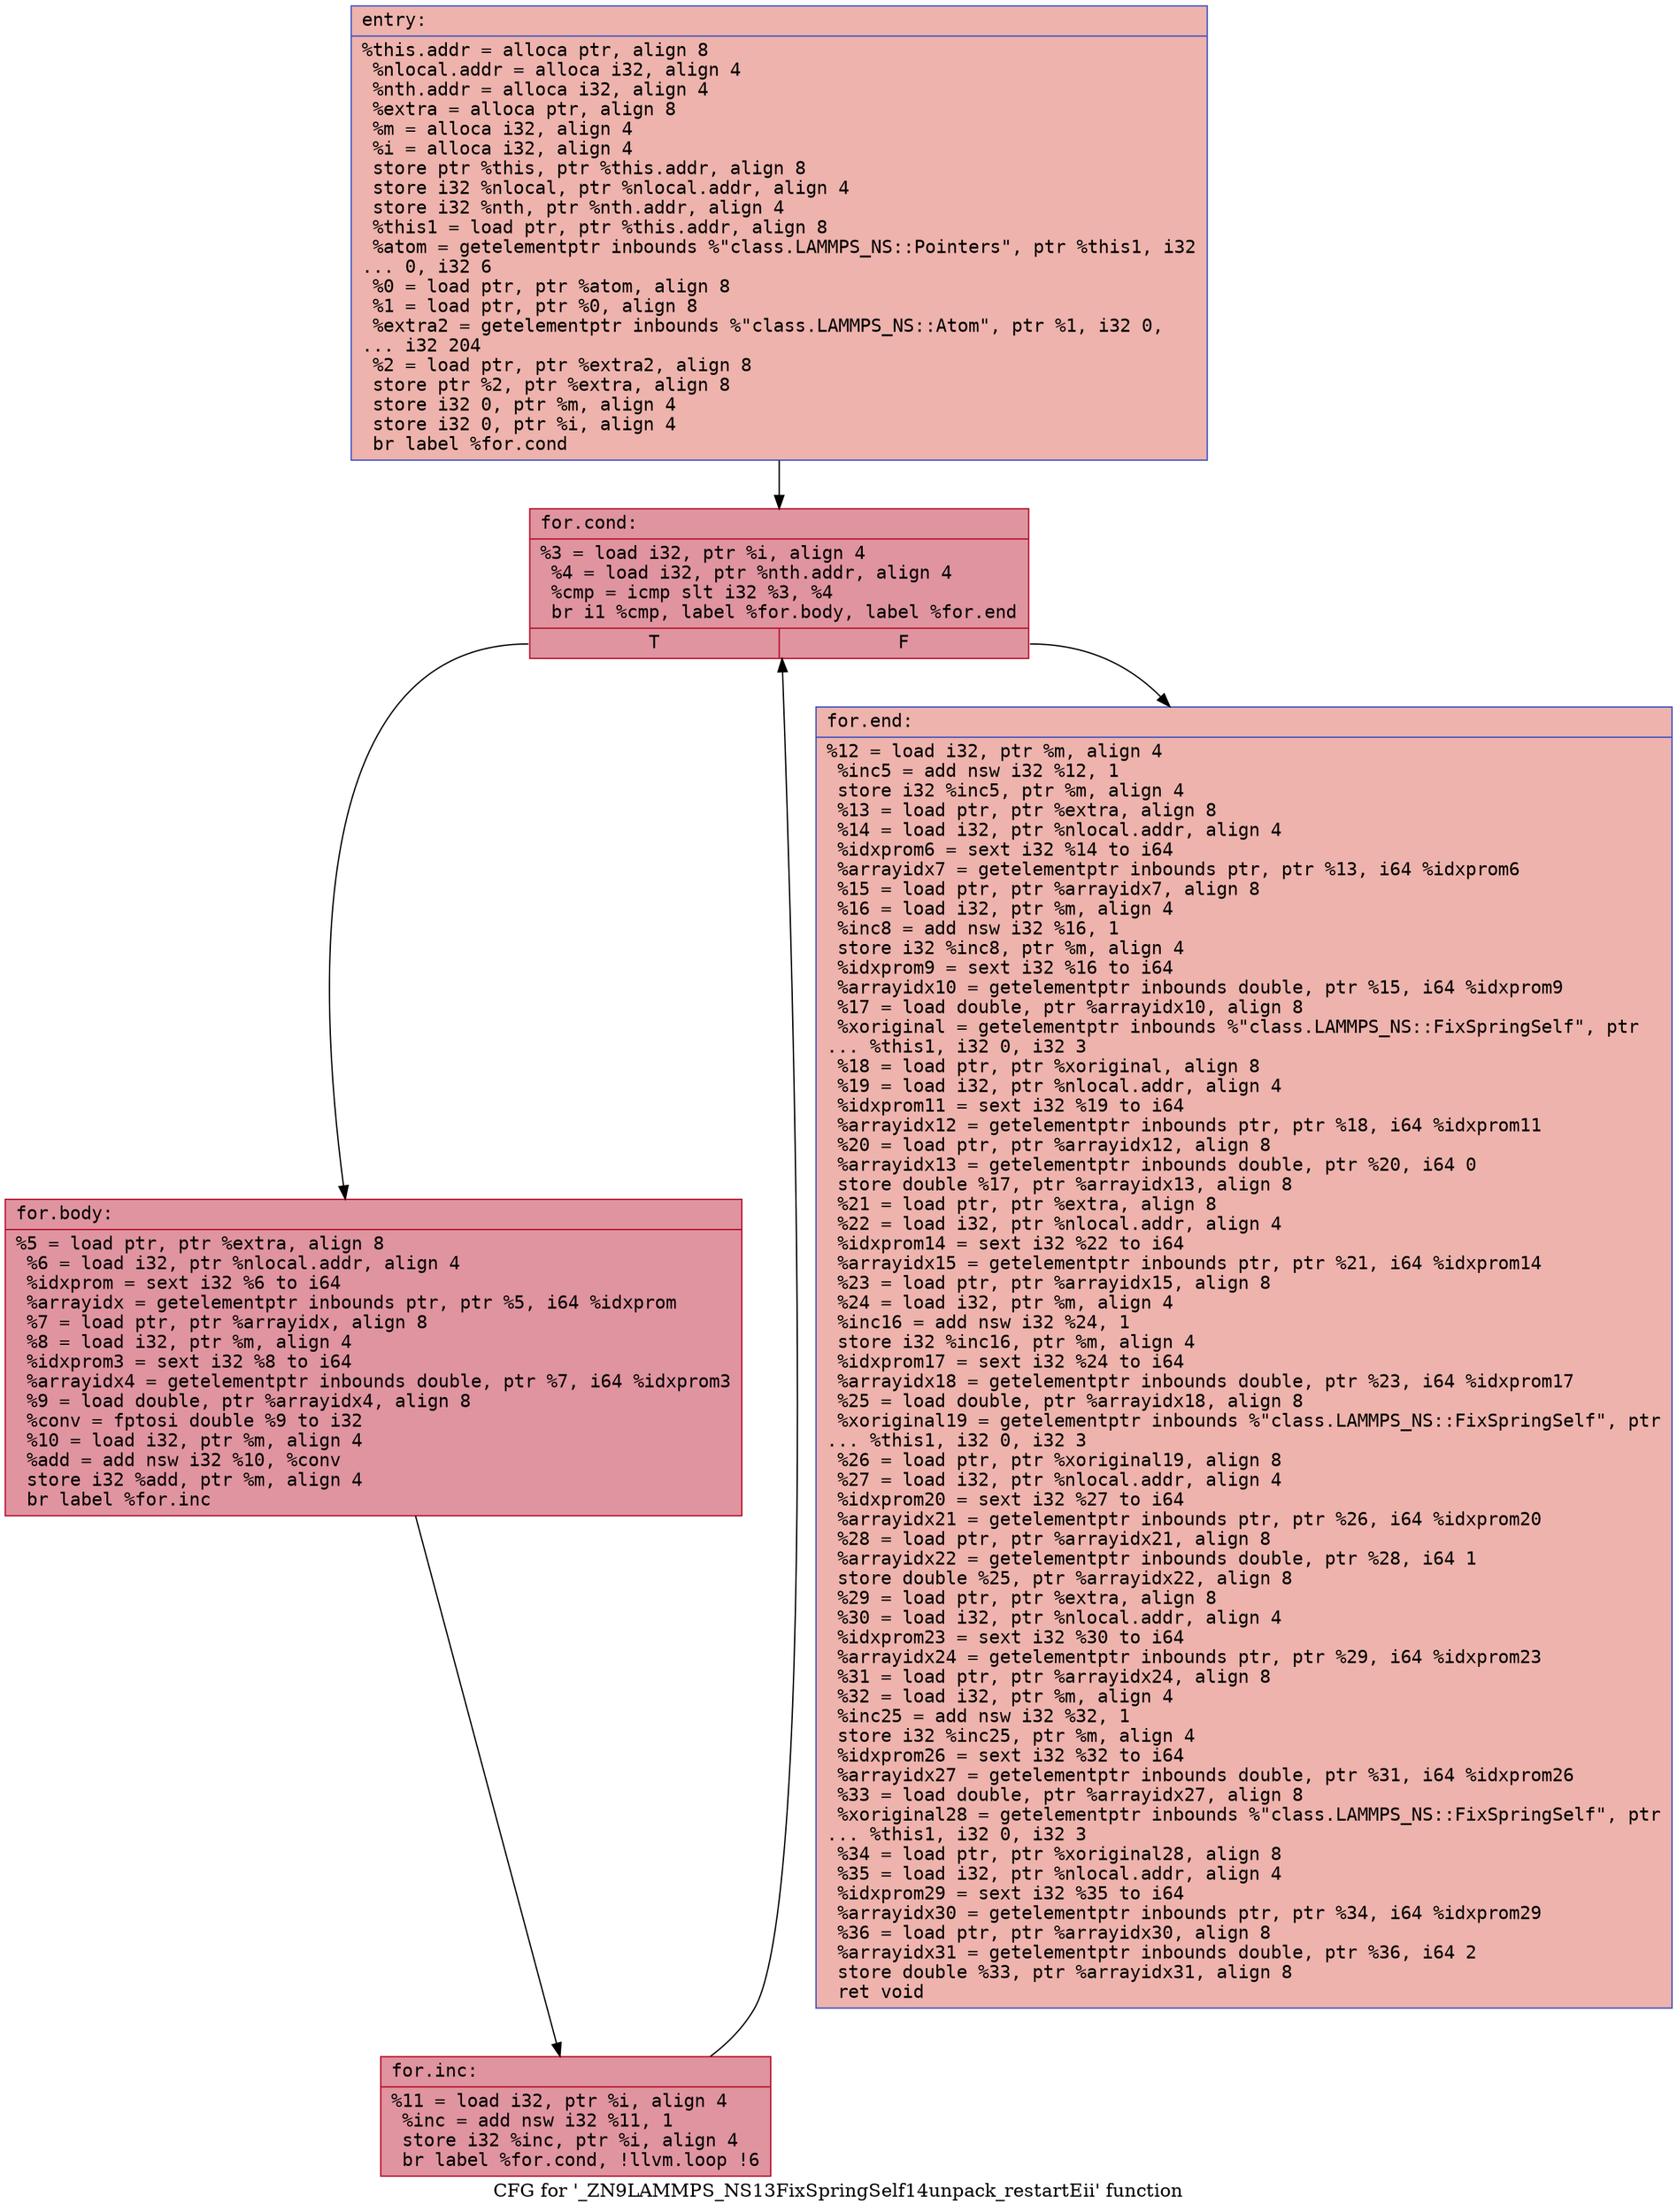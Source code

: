 digraph "CFG for '_ZN9LAMMPS_NS13FixSpringSelf14unpack_restartEii' function" {
	label="CFG for '_ZN9LAMMPS_NS13FixSpringSelf14unpack_restartEii' function";

	Node0x5622f8d2dd20 [shape=record,color="#3d50c3ff", style=filled, fillcolor="#d6524470" fontname="Courier",label="{entry:\l|  %this.addr = alloca ptr, align 8\l  %nlocal.addr = alloca i32, align 4\l  %nth.addr = alloca i32, align 4\l  %extra = alloca ptr, align 8\l  %m = alloca i32, align 4\l  %i = alloca i32, align 4\l  store ptr %this, ptr %this.addr, align 8\l  store i32 %nlocal, ptr %nlocal.addr, align 4\l  store i32 %nth, ptr %nth.addr, align 4\l  %this1 = load ptr, ptr %this.addr, align 8\l  %atom = getelementptr inbounds %\"class.LAMMPS_NS::Pointers\", ptr %this1, i32\l... 0, i32 6\l  %0 = load ptr, ptr %atom, align 8\l  %1 = load ptr, ptr %0, align 8\l  %extra2 = getelementptr inbounds %\"class.LAMMPS_NS::Atom\", ptr %1, i32 0,\l... i32 204\l  %2 = load ptr, ptr %extra2, align 8\l  store ptr %2, ptr %extra, align 8\l  store i32 0, ptr %m, align 4\l  store i32 0, ptr %i, align 4\l  br label %for.cond\l}"];
	Node0x5622f8d2dd20 -> Node0x5622f8d2dc80[tooltip="entry -> for.cond\nProbability 100.00%" ];
	Node0x5622f8d2dc80 [shape=record,color="#b70d28ff", style=filled, fillcolor="#b70d2870" fontname="Courier",label="{for.cond:\l|  %3 = load i32, ptr %i, align 4\l  %4 = load i32, ptr %nth.addr, align 4\l  %cmp = icmp slt i32 %3, %4\l  br i1 %cmp, label %for.body, label %for.end\l|{<s0>T|<s1>F}}"];
	Node0x5622f8d2dc80:s0 -> Node0x5622f8d2ebf0[tooltip="for.cond -> for.body\nProbability 96.88%" ];
	Node0x5622f8d2dc80:s1 -> Node0x5622f8d2ec70[tooltip="for.cond -> for.end\nProbability 3.12%" ];
	Node0x5622f8d2ebf0 [shape=record,color="#b70d28ff", style=filled, fillcolor="#b70d2870" fontname="Courier",label="{for.body:\l|  %5 = load ptr, ptr %extra, align 8\l  %6 = load i32, ptr %nlocal.addr, align 4\l  %idxprom = sext i32 %6 to i64\l  %arrayidx = getelementptr inbounds ptr, ptr %5, i64 %idxprom\l  %7 = load ptr, ptr %arrayidx, align 8\l  %8 = load i32, ptr %m, align 4\l  %idxprom3 = sext i32 %8 to i64\l  %arrayidx4 = getelementptr inbounds double, ptr %7, i64 %idxprom3\l  %9 = load double, ptr %arrayidx4, align 8\l  %conv = fptosi double %9 to i32\l  %10 = load i32, ptr %m, align 4\l  %add = add nsw i32 %10, %conv\l  store i32 %add, ptr %m, align 4\l  br label %for.inc\l}"];
	Node0x5622f8d2ebf0 -> Node0x5622f8d2f540[tooltip="for.body -> for.inc\nProbability 100.00%" ];
	Node0x5622f8d2f540 [shape=record,color="#b70d28ff", style=filled, fillcolor="#b70d2870" fontname="Courier",label="{for.inc:\l|  %11 = load i32, ptr %i, align 4\l  %inc = add nsw i32 %11, 1\l  store i32 %inc, ptr %i, align 4\l  br label %for.cond, !llvm.loop !6\l}"];
	Node0x5622f8d2f540 -> Node0x5622f8d2dc80[tooltip="for.inc -> for.cond\nProbability 100.00%" ];
	Node0x5622f8d2ec70 [shape=record,color="#3d50c3ff", style=filled, fillcolor="#d6524470" fontname="Courier",label="{for.end:\l|  %12 = load i32, ptr %m, align 4\l  %inc5 = add nsw i32 %12, 1\l  store i32 %inc5, ptr %m, align 4\l  %13 = load ptr, ptr %extra, align 8\l  %14 = load i32, ptr %nlocal.addr, align 4\l  %idxprom6 = sext i32 %14 to i64\l  %arrayidx7 = getelementptr inbounds ptr, ptr %13, i64 %idxprom6\l  %15 = load ptr, ptr %arrayidx7, align 8\l  %16 = load i32, ptr %m, align 4\l  %inc8 = add nsw i32 %16, 1\l  store i32 %inc8, ptr %m, align 4\l  %idxprom9 = sext i32 %16 to i64\l  %arrayidx10 = getelementptr inbounds double, ptr %15, i64 %idxprom9\l  %17 = load double, ptr %arrayidx10, align 8\l  %xoriginal = getelementptr inbounds %\"class.LAMMPS_NS::FixSpringSelf\", ptr\l... %this1, i32 0, i32 3\l  %18 = load ptr, ptr %xoriginal, align 8\l  %19 = load i32, ptr %nlocal.addr, align 4\l  %idxprom11 = sext i32 %19 to i64\l  %arrayidx12 = getelementptr inbounds ptr, ptr %18, i64 %idxprom11\l  %20 = load ptr, ptr %arrayidx12, align 8\l  %arrayidx13 = getelementptr inbounds double, ptr %20, i64 0\l  store double %17, ptr %arrayidx13, align 8\l  %21 = load ptr, ptr %extra, align 8\l  %22 = load i32, ptr %nlocal.addr, align 4\l  %idxprom14 = sext i32 %22 to i64\l  %arrayidx15 = getelementptr inbounds ptr, ptr %21, i64 %idxprom14\l  %23 = load ptr, ptr %arrayidx15, align 8\l  %24 = load i32, ptr %m, align 4\l  %inc16 = add nsw i32 %24, 1\l  store i32 %inc16, ptr %m, align 4\l  %idxprom17 = sext i32 %24 to i64\l  %arrayidx18 = getelementptr inbounds double, ptr %23, i64 %idxprom17\l  %25 = load double, ptr %arrayidx18, align 8\l  %xoriginal19 = getelementptr inbounds %\"class.LAMMPS_NS::FixSpringSelf\", ptr\l... %this1, i32 0, i32 3\l  %26 = load ptr, ptr %xoriginal19, align 8\l  %27 = load i32, ptr %nlocal.addr, align 4\l  %idxprom20 = sext i32 %27 to i64\l  %arrayidx21 = getelementptr inbounds ptr, ptr %26, i64 %idxprom20\l  %28 = load ptr, ptr %arrayidx21, align 8\l  %arrayidx22 = getelementptr inbounds double, ptr %28, i64 1\l  store double %25, ptr %arrayidx22, align 8\l  %29 = load ptr, ptr %extra, align 8\l  %30 = load i32, ptr %nlocal.addr, align 4\l  %idxprom23 = sext i32 %30 to i64\l  %arrayidx24 = getelementptr inbounds ptr, ptr %29, i64 %idxprom23\l  %31 = load ptr, ptr %arrayidx24, align 8\l  %32 = load i32, ptr %m, align 4\l  %inc25 = add nsw i32 %32, 1\l  store i32 %inc25, ptr %m, align 4\l  %idxprom26 = sext i32 %32 to i64\l  %arrayidx27 = getelementptr inbounds double, ptr %31, i64 %idxprom26\l  %33 = load double, ptr %arrayidx27, align 8\l  %xoriginal28 = getelementptr inbounds %\"class.LAMMPS_NS::FixSpringSelf\", ptr\l... %this1, i32 0, i32 3\l  %34 = load ptr, ptr %xoriginal28, align 8\l  %35 = load i32, ptr %nlocal.addr, align 4\l  %idxprom29 = sext i32 %35 to i64\l  %arrayidx30 = getelementptr inbounds ptr, ptr %34, i64 %idxprom29\l  %36 = load ptr, ptr %arrayidx30, align 8\l  %arrayidx31 = getelementptr inbounds double, ptr %36, i64 2\l  store double %33, ptr %arrayidx31, align 8\l  ret void\l}"];
}
